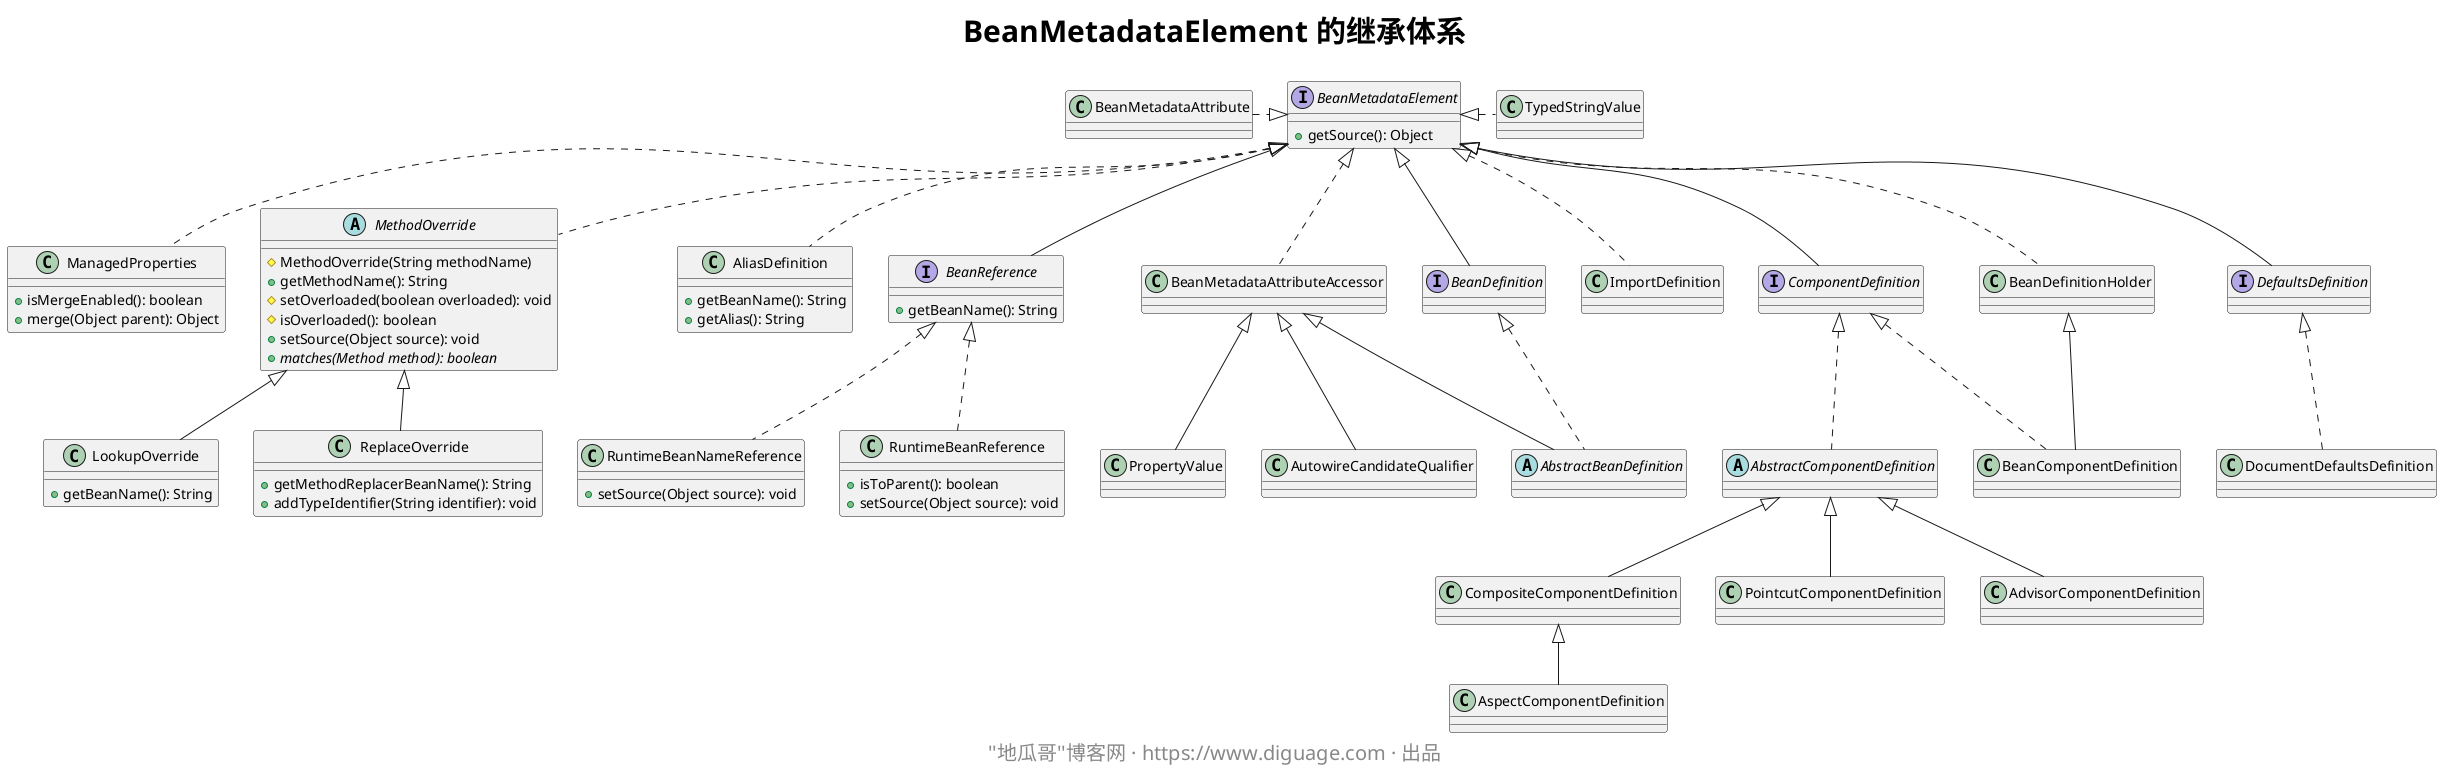 @startuml

skinparam titleFontSize 30
title **BeanMetadataElement 的继承体系**

interface BeanMetadataElement {
    + getSource(): Object
}

class ManagedProperties implements BeanMetadataElement {
    + isMergeEnabled(): boolean
    + merge(Object parent): Object
}

abstract class MethodOverride implements BeanMetadataElement {
    # MethodOverride(String methodName)
    + getMethodName(): String
    # setOverloaded(boolean overloaded): void
    # isOverloaded(): boolean
    + setSource(Object source): void
    + {abstract} matches(Method method): boolean
}

class AliasDefinition implements BeanMetadataElement {
    + getBeanName(): String
    + getAlias(): String
}

interface BeanReference extends BeanMetadataElement {
    + getBeanName(): String
}

class BeanMetadataAttribute
BeanMetadataAttribute .right.|> BeanMetadataElement

class BeanMetadataAttributeAccessor implements BeanMetadataElement

interface BeanDefinition extends BeanMetadataElement

class ImportDefinition implements BeanMetadataElement

interface ComponentDefinition extends BeanMetadataElement

class BeanDefinitionHolder implements BeanMetadataElement

interface DefaultsDefinition extends BeanMetadataElement

class TypedStringValue
TypedStringValue .left.|> BeanMetadataElement


class LookupOverride extends MethodOverride {
    + getBeanName(): String
}

class ReplaceOverride extends MethodOverride {
    + getMethodReplacerBeanName(): String
    + addTypeIdentifier(String identifier): void
}


class RuntimeBeanNameReference implements BeanReference {
    + setSource(Object source): void
}

class RuntimeBeanReference implements BeanReference {
    + isToParent(): boolean
    + setSource(Object source): void
}


abstract class AbstractComponentDefinition implements ComponentDefinition


class BeanComponentDefinition extends BeanDefinitionHolder implements ComponentDefinition


class PropertyValue extends BeanMetadataAttributeAccessor

class AutowireCandidateQualifier extends BeanMetadataAttributeAccessor

abstract class AbstractBeanDefinition extends BeanMetadataAttributeAccessor implements BeanDefinition

class CompositeComponentDefinition extends AbstractComponentDefinition

class PointcutComponentDefinition extends AbstractComponentDefinition

class AdvisorComponentDefinition extends AbstractComponentDefinition

class AspectComponentDefinition extends CompositeComponentDefinition


class DocumentDefaultsDefinition implements DefaultsDefinition

skinparam footerFontSize 20
footer ''地瓜哥''博客网 · https://www.diguage.com · 出品

@enduml